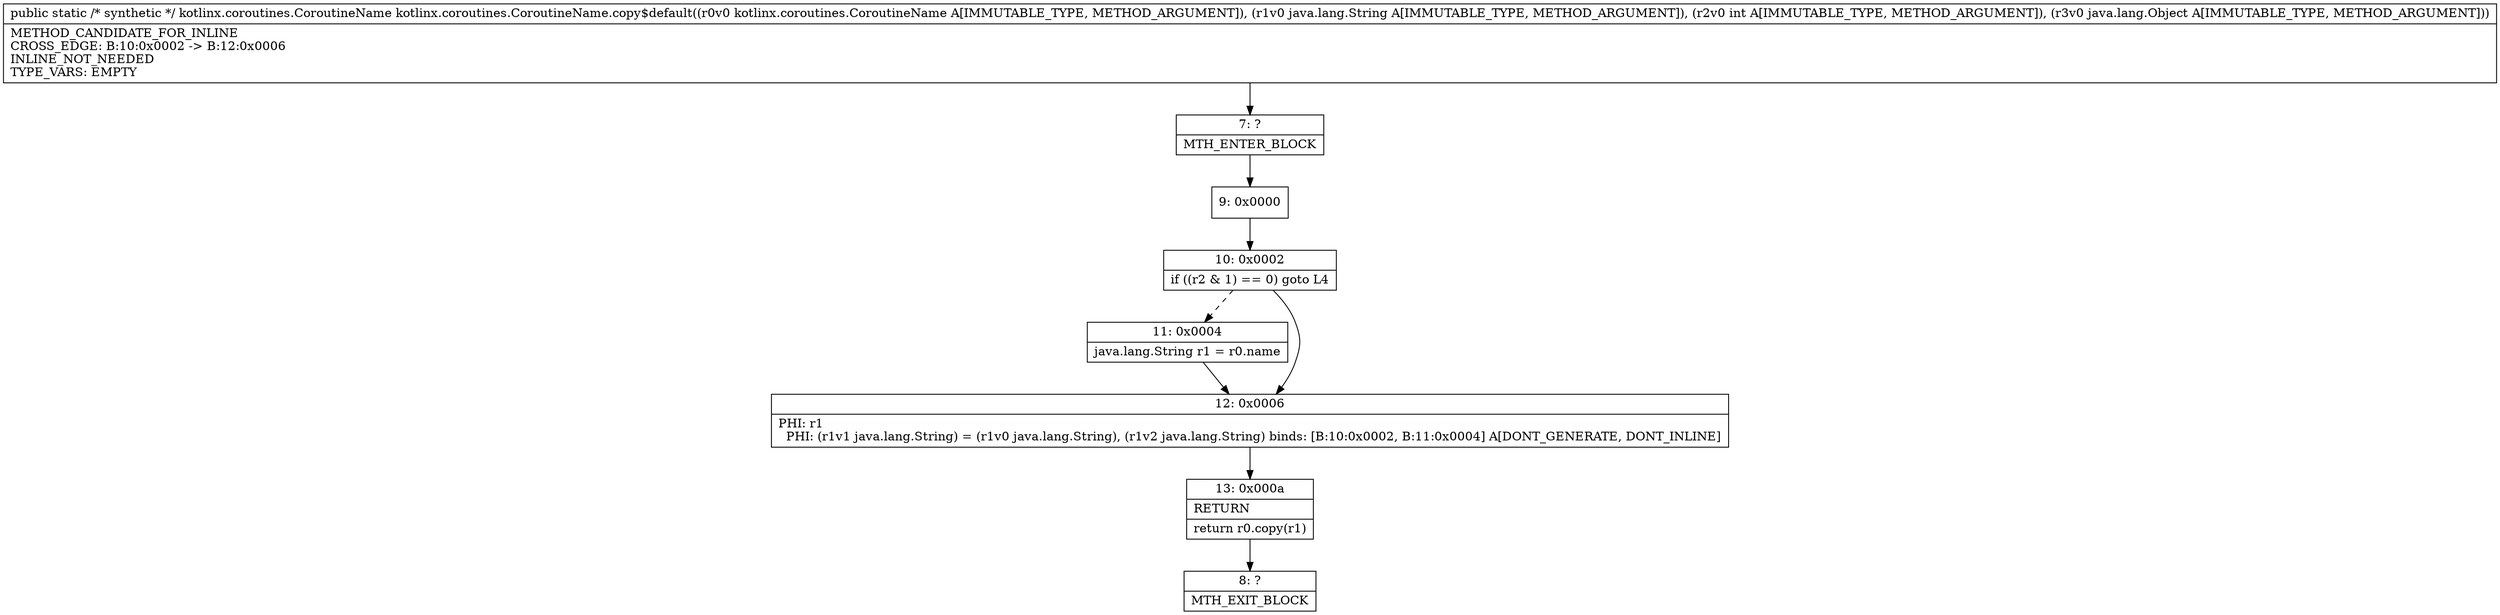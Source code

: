 digraph "CFG forkotlinx.coroutines.CoroutineName.copy$default(Lkotlinx\/coroutines\/CoroutineName;Ljava\/lang\/String;ILjava\/lang\/Object;)Lkotlinx\/coroutines\/CoroutineName;" {
Node_7 [shape=record,label="{7\:\ ?|MTH_ENTER_BLOCK\l}"];
Node_9 [shape=record,label="{9\:\ 0x0000}"];
Node_10 [shape=record,label="{10\:\ 0x0002|if ((r2 & 1) == 0) goto L4\l}"];
Node_11 [shape=record,label="{11\:\ 0x0004|java.lang.String r1 = r0.name\l}"];
Node_12 [shape=record,label="{12\:\ 0x0006|PHI: r1 \l  PHI: (r1v1 java.lang.String) = (r1v0 java.lang.String), (r1v2 java.lang.String) binds: [B:10:0x0002, B:11:0x0004] A[DONT_GENERATE, DONT_INLINE]\l}"];
Node_13 [shape=record,label="{13\:\ 0x000a|RETURN\l|return r0.copy(r1)\l}"];
Node_8 [shape=record,label="{8\:\ ?|MTH_EXIT_BLOCK\l}"];
MethodNode[shape=record,label="{public static \/* synthetic *\/ kotlinx.coroutines.CoroutineName kotlinx.coroutines.CoroutineName.copy$default((r0v0 kotlinx.coroutines.CoroutineName A[IMMUTABLE_TYPE, METHOD_ARGUMENT]), (r1v0 java.lang.String A[IMMUTABLE_TYPE, METHOD_ARGUMENT]), (r2v0 int A[IMMUTABLE_TYPE, METHOD_ARGUMENT]), (r3v0 java.lang.Object A[IMMUTABLE_TYPE, METHOD_ARGUMENT]))  | METHOD_CANDIDATE_FOR_INLINE\lCROSS_EDGE: B:10:0x0002 \-\> B:12:0x0006\lINLINE_NOT_NEEDED\lTYPE_VARS: EMPTY\l}"];
MethodNode -> Node_7;Node_7 -> Node_9;
Node_9 -> Node_10;
Node_10 -> Node_11[style=dashed];
Node_10 -> Node_12;
Node_11 -> Node_12;
Node_12 -> Node_13;
Node_13 -> Node_8;
}

